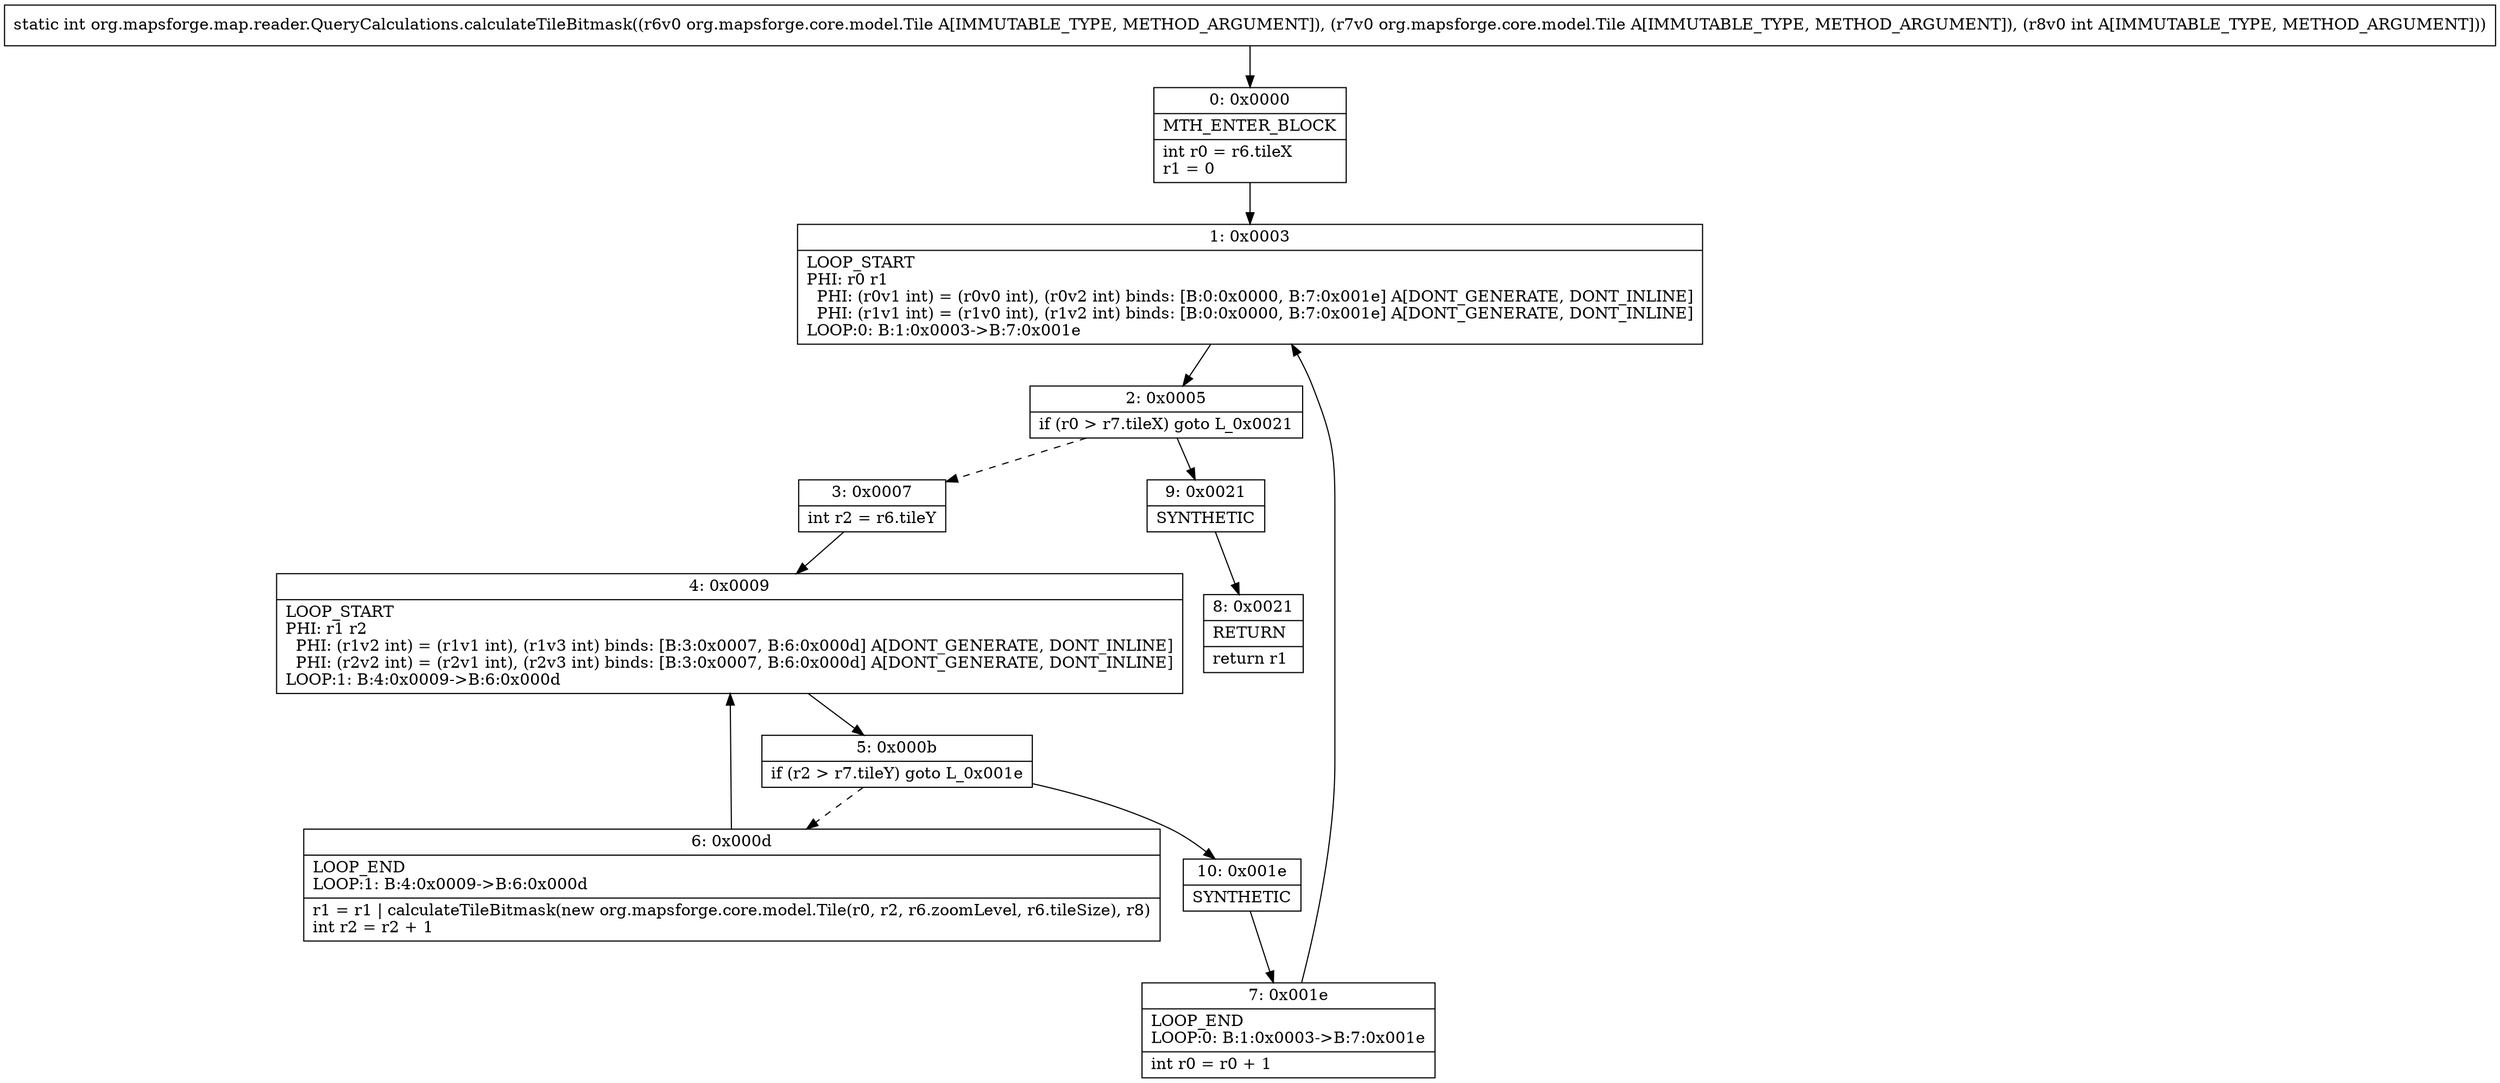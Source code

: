 digraph "CFG fororg.mapsforge.map.reader.QueryCalculations.calculateTileBitmask(Lorg\/mapsforge\/core\/model\/Tile;Lorg\/mapsforge\/core\/model\/Tile;I)I" {
Node_0 [shape=record,label="{0\:\ 0x0000|MTH_ENTER_BLOCK\l|int r0 = r6.tileX\lr1 = 0\l}"];
Node_1 [shape=record,label="{1\:\ 0x0003|LOOP_START\lPHI: r0 r1 \l  PHI: (r0v1 int) = (r0v0 int), (r0v2 int) binds: [B:0:0x0000, B:7:0x001e] A[DONT_GENERATE, DONT_INLINE]\l  PHI: (r1v1 int) = (r1v0 int), (r1v2 int) binds: [B:0:0x0000, B:7:0x001e] A[DONT_GENERATE, DONT_INLINE]\lLOOP:0: B:1:0x0003\-\>B:7:0x001e\l}"];
Node_2 [shape=record,label="{2\:\ 0x0005|if (r0 \> r7.tileX) goto L_0x0021\l}"];
Node_3 [shape=record,label="{3\:\ 0x0007|int r2 = r6.tileY\l}"];
Node_4 [shape=record,label="{4\:\ 0x0009|LOOP_START\lPHI: r1 r2 \l  PHI: (r1v2 int) = (r1v1 int), (r1v3 int) binds: [B:3:0x0007, B:6:0x000d] A[DONT_GENERATE, DONT_INLINE]\l  PHI: (r2v2 int) = (r2v1 int), (r2v3 int) binds: [B:3:0x0007, B:6:0x000d] A[DONT_GENERATE, DONT_INLINE]\lLOOP:1: B:4:0x0009\-\>B:6:0x000d\l}"];
Node_5 [shape=record,label="{5\:\ 0x000b|if (r2 \> r7.tileY) goto L_0x001e\l}"];
Node_6 [shape=record,label="{6\:\ 0x000d|LOOP_END\lLOOP:1: B:4:0x0009\-\>B:6:0x000d\l|r1 = r1 \| calculateTileBitmask(new org.mapsforge.core.model.Tile(r0, r2, r6.zoomLevel, r6.tileSize), r8)\lint r2 = r2 + 1\l}"];
Node_7 [shape=record,label="{7\:\ 0x001e|LOOP_END\lLOOP:0: B:1:0x0003\-\>B:7:0x001e\l|int r0 = r0 + 1\l}"];
Node_8 [shape=record,label="{8\:\ 0x0021|RETURN\l|return r1\l}"];
Node_9 [shape=record,label="{9\:\ 0x0021|SYNTHETIC\l}"];
Node_10 [shape=record,label="{10\:\ 0x001e|SYNTHETIC\l}"];
MethodNode[shape=record,label="{static int org.mapsforge.map.reader.QueryCalculations.calculateTileBitmask((r6v0 org.mapsforge.core.model.Tile A[IMMUTABLE_TYPE, METHOD_ARGUMENT]), (r7v0 org.mapsforge.core.model.Tile A[IMMUTABLE_TYPE, METHOD_ARGUMENT]), (r8v0 int A[IMMUTABLE_TYPE, METHOD_ARGUMENT])) }"];
MethodNode -> Node_0;
Node_0 -> Node_1;
Node_1 -> Node_2;
Node_2 -> Node_3[style=dashed];
Node_2 -> Node_9;
Node_3 -> Node_4;
Node_4 -> Node_5;
Node_5 -> Node_6[style=dashed];
Node_5 -> Node_10;
Node_6 -> Node_4;
Node_7 -> Node_1;
Node_9 -> Node_8;
Node_10 -> Node_7;
}

